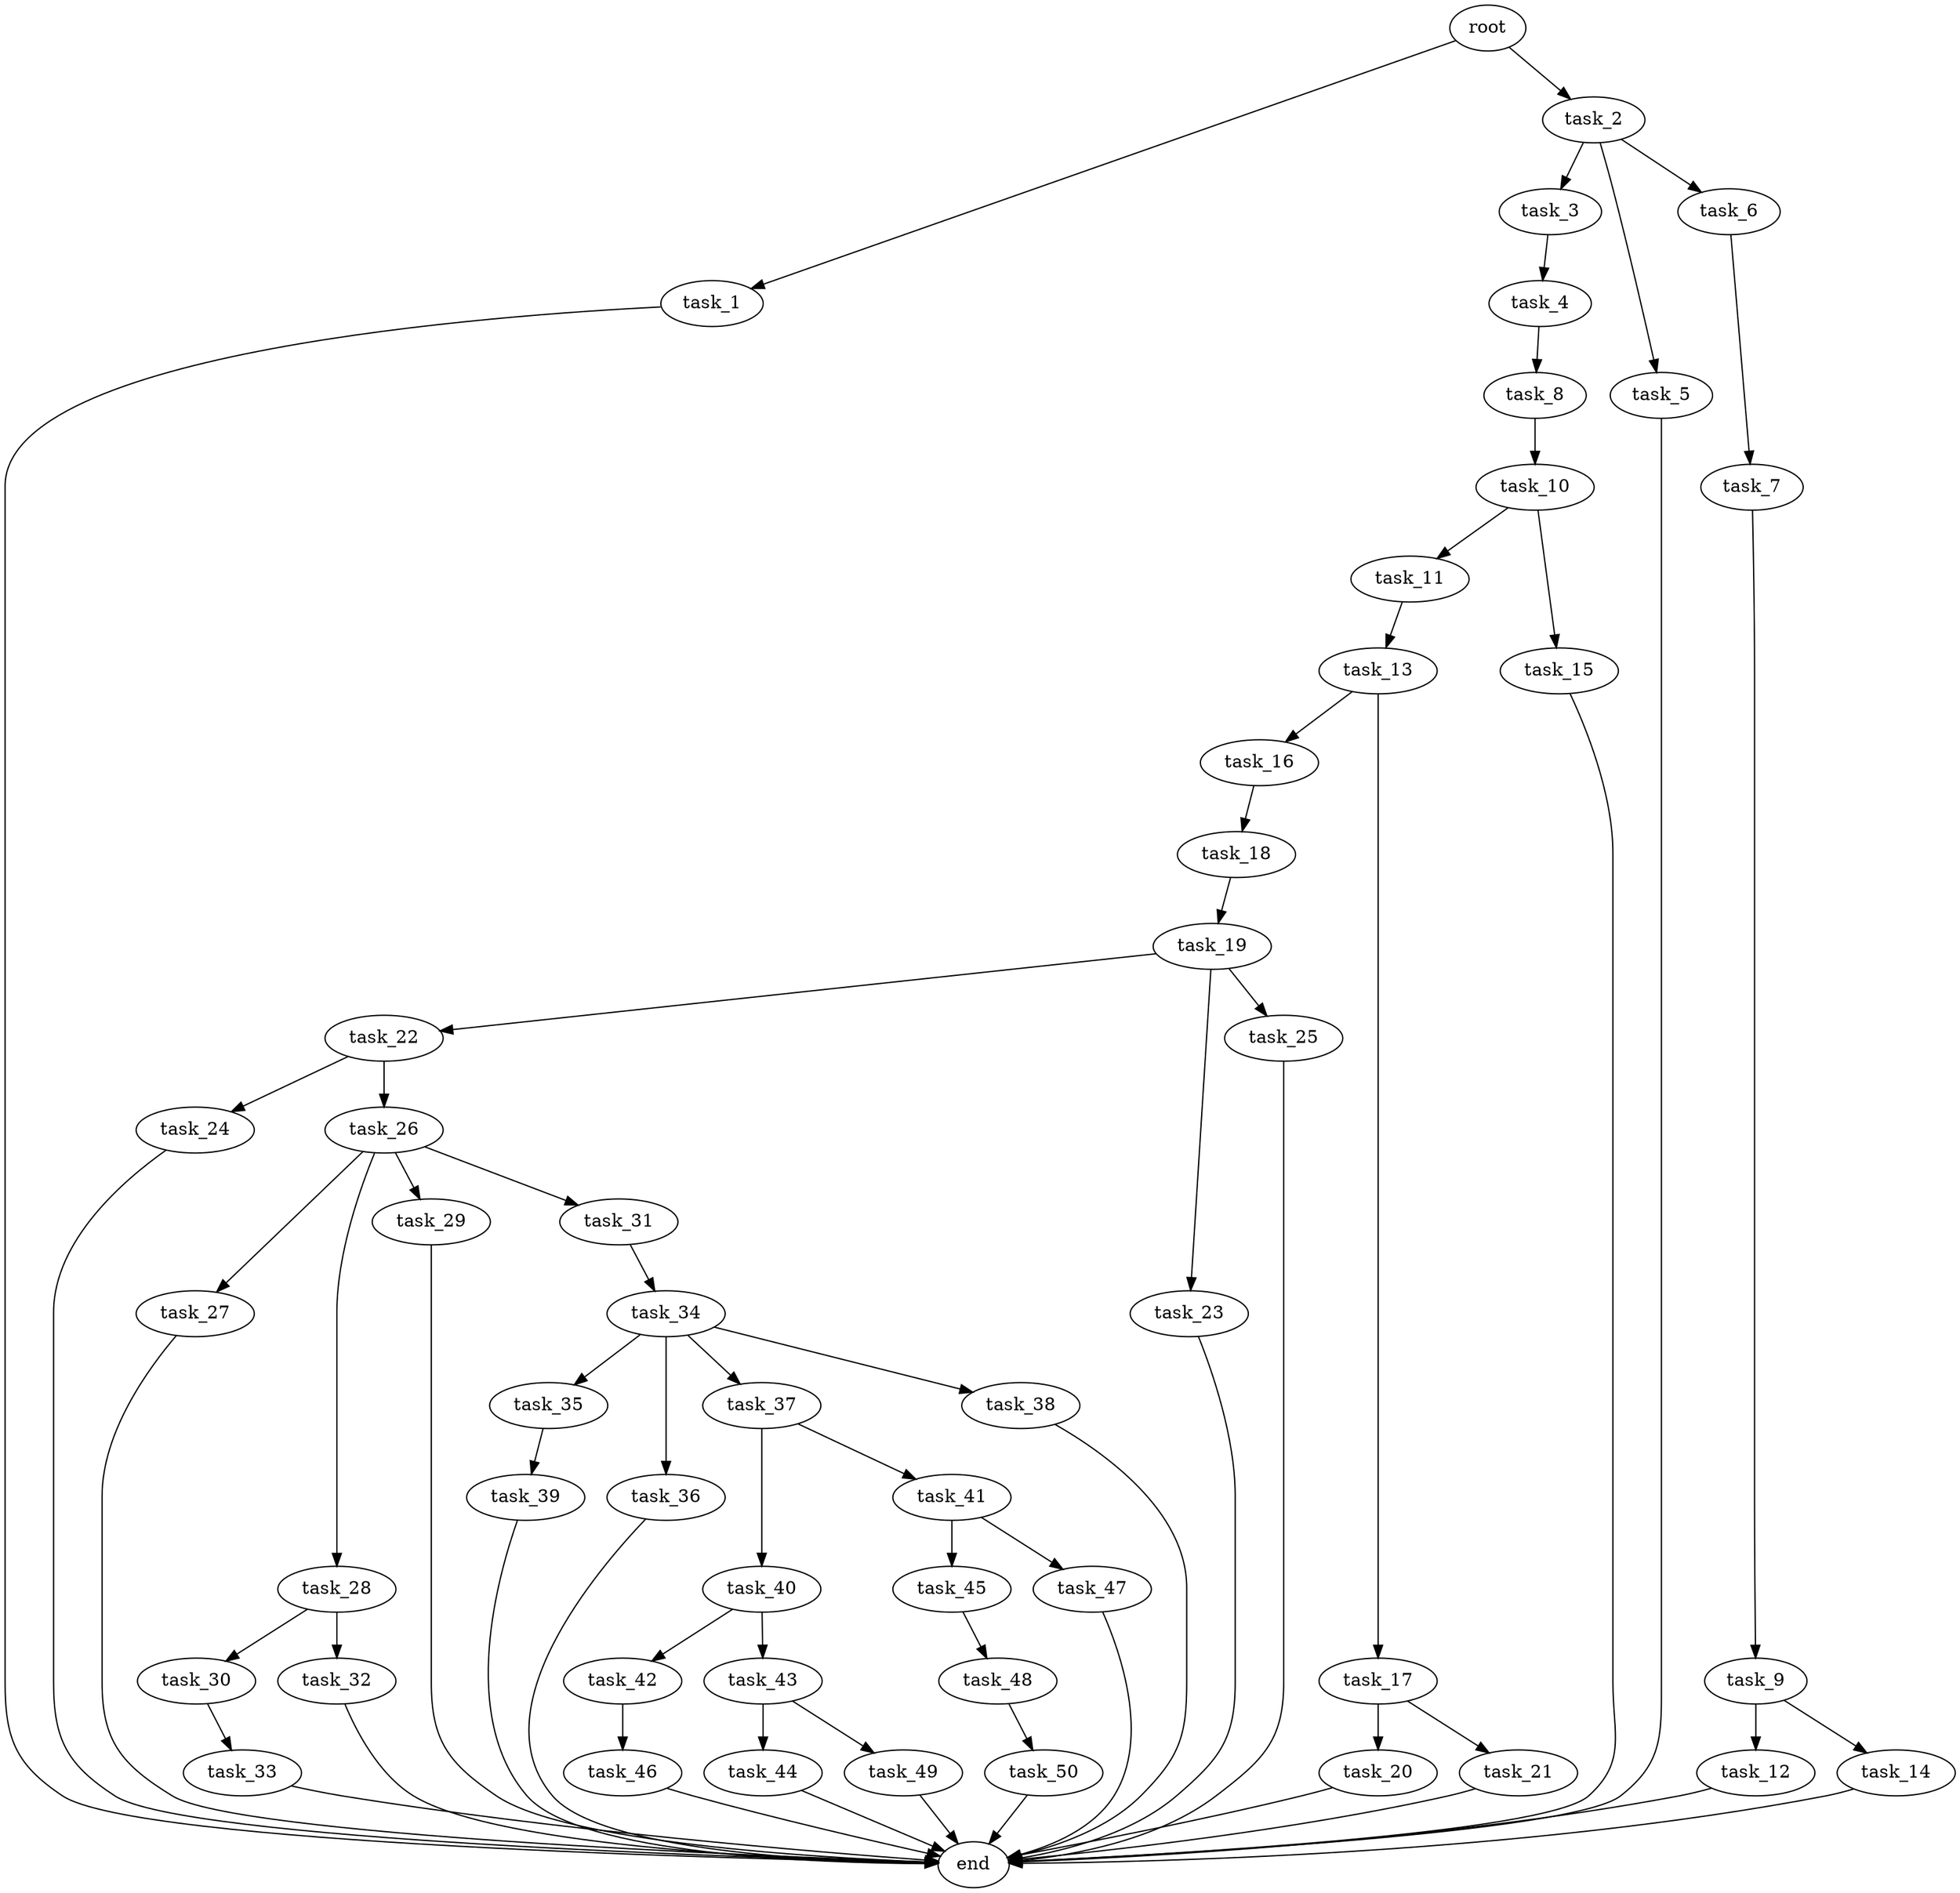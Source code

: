 digraph G {
  root [size="0.000000e+00"];
  task_1 [size="6.797381e+09"];
  task_2 [size="8.185617e+09"];
  task_3 [size="7.269200e+09"];
  task_4 [size="3.602571e+09"];
  task_5 [size="9.068808e+09"];
  task_6 [size="8.764464e+09"];
  task_7 [size="7.571556e+09"];
  task_8 [size="3.111856e+09"];
  task_9 [size="6.947623e+09"];
  task_10 [size="5.857080e+09"];
  task_11 [size="1.801943e+09"];
  task_12 [size="6.265451e+09"];
  task_13 [size="9.799487e+09"];
  task_14 [size="2.145209e+09"];
  task_15 [size="3.859782e+09"];
  task_16 [size="1.117570e+09"];
  task_17 [size="7.397252e+09"];
  task_18 [size="4.776748e+09"];
  task_19 [size="8.314886e+09"];
  task_20 [size="2.354345e+09"];
  task_21 [size="9.944502e+09"];
  task_22 [size="2.165343e+09"];
  task_23 [size="5.679682e+09"];
  task_24 [size="3.035082e+09"];
  task_25 [size="4.276292e+09"];
  task_26 [size="9.130473e+09"];
  task_27 [size="2.731190e+09"];
  task_28 [size="4.953604e+09"];
  task_29 [size="7.228021e+09"];
  task_30 [size="9.291015e+09"];
  task_31 [size="1.961565e+09"];
  task_32 [size="7.462736e+09"];
  task_33 [size="5.602015e+09"];
  task_34 [size="3.490611e+09"];
  task_35 [size="5.260995e+09"];
  task_36 [size="8.578368e+09"];
  task_37 [size="9.697519e+09"];
  task_38 [size="2.436770e+09"];
  task_39 [size="6.217720e+09"];
  task_40 [size="8.657702e+09"];
  task_41 [size="6.588872e+09"];
  task_42 [size="3.880815e+09"];
  task_43 [size="4.532897e+09"];
  task_44 [size="9.257953e+08"];
  task_45 [size="7.013252e+09"];
  task_46 [size="9.910339e+09"];
  task_47 [size="9.589630e+09"];
  task_48 [size="2.735522e+09"];
  task_49 [size="2.008381e+09"];
  task_50 [size="1.244555e+09"];
  end [size="0.000000e+00"];

  root -> task_1 [size="1.000000e-12"];
  root -> task_2 [size="1.000000e-12"];
  task_1 -> end [size="1.000000e-12"];
  task_2 -> task_3 [size="7.269200e+08"];
  task_2 -> task_5 [size="9.068808e+08"];
  task_2 -> task_6 [size="8.764464e+08"];
  task_3 -> task_4 [size="3.602571e+08"];
  task_4 -> task_8 [size="3.111856e+08"];
  task_5 -> end [size="1.000000e-12"];
  task_6 -> task_7 [size="7.571556e+08"];
  task_7 -> task_9 [size="6.947623e+08"];
  task_8 -> task_10 [size="5.857080e+08"];
  task_9 -> task_12 [size="6.265451e+08"];
  task_9 -> task_14 [size="2.145209e+08"];
  task_10 -> task_11 [size="1.801943e+08"];
  task_10 -> task_15 [size="3.859782e+08"];
  task_11 -> task_13 [size="9.799487e+08"];
  task_12 -> end [size="1.000000e-12"];
  task_13 -> task_16 [size="1.117570e+08"];
  task_13 -> task_17 [size="7.397252e+08"];
  task_14 -> end [size="1.000000e-12"];
  task_15 -> end [size="1.000000e-12"];
  task_16 -> task_18 [size="4.776748e+08"];
  task_17 -> task_20 [size="2.354345e+08"];
  task_17 -> task_21 [size="9.944502e+08"];
  task_18 -> task_19 [size="8.314886e+08"];
  task_19 -> task_22 [size="2.165343e+08"];
  task_19 -> task_23 [size="5.679682e+08"];
  task_19 -> task_25 [size="4.276292e+08"];
  task_20 -> end [size="1.000000e-12"];
  task_21 -> end [size="1.000000e-12"];
  task_22 -> task_24 [size="3.035082e+08"];
  task_22 -> task_26 [size="9.130473e+08"];
  task_23 -> end [size="1.000000e-12"];
  task_24 -> end [size="1.000000e-12"];
  task_25 -> end [size="1.000000e-12"];
  task_26 -> task_27 [size="2.731190e+08"];
  task_26 -> task_28 [size="4.953604e+08"];
  task_26 -> task_29 [size="7.228021e+08"];
  task_26 -> task_31 [size="1.961565e+08"];
  task_27 -> end [size="1.000000e-12"];
  task_28 -> task_30 [size="9.291015e+08"];
  task_28 -> task_32 [size="7.462736e+08"];
  task_29 -> end [size="1.000000e-12"];
  task_30 -> task_33 [size="5.602015e+08"];
  task_31 -> task_34 [size="3.490611e+08"];
  task_32 -> end [size="1.000000e-12"];
  task_33 -> end [size="1.000000e-12"];
  task_34 -> task_35 [size="5.260995e+08"];
  task_34 -> task_36 [size="8.578368e+08"];
  task_34 -> task_37 [size="9.697519e+08"];
  task_34 -> task_38 [size="2.436770e+08"];
  task_35 -> task_39 [size="6.217720e+08"];
  task_36 -> end [size="1.000000e-12"];
  task_37 -> task_40 [size="8.657702e+08"];
  task_37 -> task_41 [size="6.588872e+08"];
  task_38 -> end [size="1.000000e-12"];
  task_39 -> end [size="1.000000e-12"];
  task_40 -> task_42 [size="3.880815e+08"];
  task_40 -> task_43 [size="4.532897e+08"];
  task_41 -> task_45 [size="7.013252e+08"];
  task_41 -> task_47 [size="9.589630e+08"];
  task_42 -> task_46 [size="9.910339e+08"];
  task_43 -> task_44 [size="9.257953e+07"];
  task_43 -> task_49 [size="2.008381e+08"];
  task_44 -> end [size="1.000000e-12"];
  task_45 -> task_48 [size="2.735522e+08"];
  task_46 -> end [size="1.000000e-12"];
  task_47 -> end [size="1.000000e-12"];
  task_48 -> task_50 [size="1.244555e+08"];
  task_49 -> end [size="1.000000e-12"];
  task_50 -> end [size="1.000000e-12"];
}
